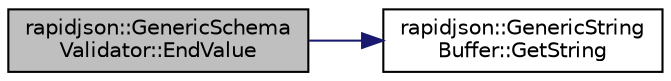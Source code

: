 digraph "rapidjson::GenericSchemaValidator::EndValue"
{
 // INTERACTIVE_SVG=YES
 // LATEX_PDF_SIZE
  edge [fontname="Helvetica",fontsize="10",labelfontname="Helvetica",labelfontsize="10"];
  node [fontname="Helvetica",fontsize="10",shape=record];
  rankdir="LR";
  Node90 [label="rapidjson::GenericSchema\lValidator::EndValue",height=0.2,width=0.4,color="black", fillcolor="grey75", style="filled", fontcolor="black",tooltip=" "];
  Node90 -> Node91 [color="midnightblue",fontsize="10",style="solid",fontname="Helvetica"];
  Node91 [label="rapidjson::GenericString\lBuffer::GetString",height=0.2,width=0.4,color="black", fillcolor="white", style="filled",URL="$classrapidjson_1_1_generic_string_buffer.html#a520c0f75424762ea44ebf6ecdd1931d8",tooltip=" "];
}
